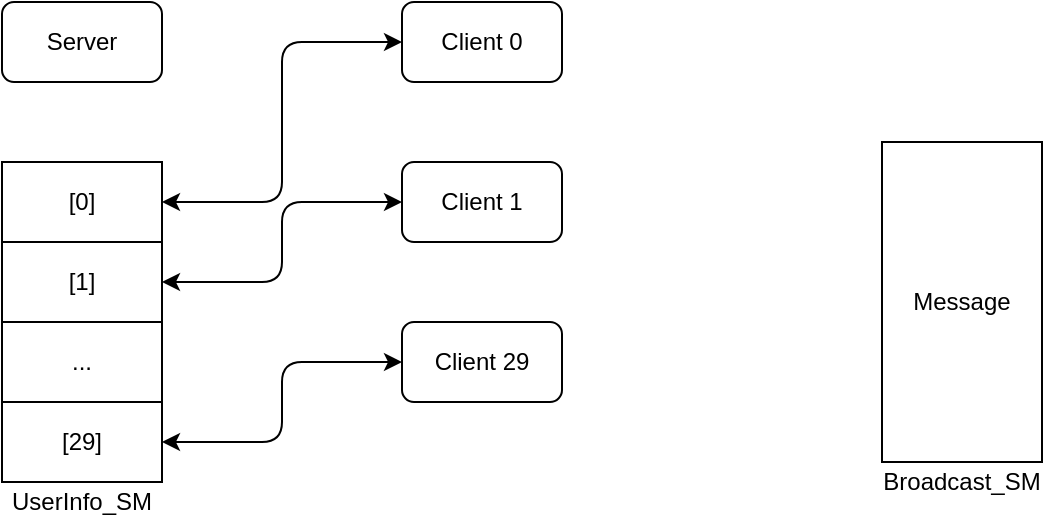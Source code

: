 <mxfile version="14.9.3" type="device" pages="3"><diagram id="ztQ8jp-wLNZFCGGMnCUg" name="Arch"><mxGraphModel dx="1038" dy="617" grid="1" gridSize="10" guides="1" tooltips="1" connect="1" arrows="1" fold="1" page="1" pageScale="1" pageWidth="827" pageHeight="1169" math="0" shadow="0"><root><mxCell id="0"/><mxCell id="1" parent="0"/><mxCell id="0wvb_rNcTNj_fXsIu4Lz-1" value="Server" style="rounded=1;whiteSpace=wrap;html=1;glass=0;sketch=0;" vertex="1" parent="1"><mxGeometry x="160" y="120" width="80" height="40" as="geometry"/></mxCell><mxCell id="0wvb_rNcTNj_fXsIu4Lz-2" value="" style="rounded=0;whiteSpace=wrap;html=1;glass=0;sketch=0;" vertex="1" parent="1"><mxGeometry x="160" y="200" width="80" height="160" as="geometry"/></mxCell><mxCell id="0wvb_rNcTNj_fXsIu4Lz-3" value="UserInfo_SM" style="text;html=1;strokeColor=none;fillColor=none;align=center;verticalAlign=middle;whiteSpace=wrap;rounded=0;glass=0;sketch=0;" vertex="1" parent="1"><mxGeometry x="160" y="360" width="80" height="20" as="geometry"/></mxCell><mxCell id="0wvb_rNcTNj_fXsIu4Lz-4" value="[0]" style="rounded=0;whiteSpace=wrap;html=1;glass=0;sketch=0;" vertex="1" parent="1"><mxGeometry x="160" y="200" width="80" height="40" as="geometry"/></mxCell><mxCell id="0wvb_rNcTNj_fXsIu4Lz-5" value="[1]" style="rounded=0;whiteSpace=wrap;html=1;glass=0;sketch=0;" vertex="1" parent="1"><mxGeometry x="160" y="240" width="80" height="40" as="geometry"/></mxCell><mxCell id="0wvb_rNcTNj_fXsIu4Lz-6" value="..." style="rounded=0;whiteSpace=wrap;html=1;glass=0;sketch=0;" vertex="1" parent="1"><mxGeometry x="160" y="280" width="80" height="40" as="geometry"/></mxCell><mxCell id="0wvb_rNcTNj_fXsIu4Lz-7" value="[29]" style="rounded=0;whiteSpace=wrap;html=1;glass=0;sketch=0;" vertex="1" parent="1"><mxGeometry x="160" y="320" width="80" height="40" as="geometry"/></mxCell><mxCell id="0wvb_rNcTNj_fXsIu4Lz-8" value="Client 0" style="rounded=1;whiteSpace=wrap;html=1;glass=0;sketch=0;" vertex="1" parent="1"><mxGeometry x="360" y="120" width="80" height="40" as="geometry"/></mxCell><mxCell id="0wvb_rNcTNj_fXsIu4Lz-9" value="Client 1" style="rounded=1;whiteSpace=wrap;html=1;glass=0;sketch=0;" vertex="1" parent="1"><mxGeometry x="360" y="200" width="80" height="40" as="geometry"/></mxCell><mxCell id="0wvb_rNcTNj_fXsIu4Lz-10" value="Client 29" style="rounded=1;whiteSpace=wrap;html=1;glass=0;sketch=0;" vertex="1" parent="1"><mxGeometry x="360" y="280" width="80" height="40" as="geometry"/></mxCell><mxCell id="0wvb_rNcTNj_fXsIu4Lz-11" value="" style="endArrow=classic;startArrow=classic;html=1;entryX=0;entryY=0.5;entryDx=0;entryDy=0;exitX=1;exitY=0.5;exitDx=0;exitDy=0;edgeStyle=orthogonalEdgeStyle;" edge="1" parent="1" source="0wvb_rNcTNj_fXsIu4Lz-4" target="0wvb_rNcTNj_fXsIu4Lz-8"><mxGeometry width="50" height="50" relative="1" as="geometry"><mxPoint x="390" y="340" as="sourcePoint"/><mxPoint x="440" y="290" as="targetPoint"/></mxGeometry></mxCell><mxCell id="0wvb_rNcTNj_fXsIu4Lz-12" value="" style="endArrow=classic;startArrow=classic;html=1;entryX=0;entryY=0.5;entryDx=0;entryDy=0;exitX=1;exitY=0.5;exitDx=0;exitDy=0;edgeStyle=orthogonalEdgeStyle;" edge="1" parent="1" source="0wvb_rNcTNj_fXsIu4Lz-5" target="0wvb_rNcTNj_fXsIu4Lz-9"><mxGeometry width="50" height="50" relative="1" as="geometry"><mxPoint x="250" y="230" as="sourcePoint"/><mxPoint x="370" y="150" as="targetPoint"/></mxGeometry></mxCell><mxCell id="0wvb_rNcTNj_fXsIu4Lz-13" value="" style="endArrow=classic;startArrow=classic;html=1;entryX=0;entryY=0.5;entryDx=0;entryDy=0;exitX=1;exitY=0.5;exitDx=0;exitDy=0;edgeStyle=orthogonalEdgeStyle;" edge="1" parent="1" source="0wvb_rNcTNj_fXsIu4Lz-7" target="0wvb_rNcTNj_fXsIu4Lz-10"><mxGeometry width="50" height="50" relative="1" as="geometry"><mxPoint x="250" y="270" as="sourcePoint"/><mxPoint x="370" y="230" as="targetPoint"/></mxGeometry></mxCell><mxCell id="d3LmzU1sygrZS3-xahMW-1" value="Message" style="rounded=0;whiteSpace=wrap;html=1;glass=0;sketch=0;" vertex="1" parent="1"><mxGeometry x="600" y="190" width="80" height="160" as="geometry"/></mxCell><mxCell id="d3LmzU1sygrZS3-xahMW-2" value="Broadcast_SM" style="text;html=1;strokeColor=none;fillColor=none;align=center;verticalAlign=middle;whiteSpace=wrap;rounded=0;glass=0;sketch=0;" vertex="1" parent="1"><mxGeometry x="600" y="350" width="80" height="20" as="geometry"/></mxCell></root></mxGraphModel></diagram><diagram id="RaOg61kM_tMvtl5a4o-I" name="Broadcast"><mxGraphModel dx="1038" dy="617" grid="1" gridSize="10" guides="1" tooltips="1" connect="1" arrows="1" fold="1" page="1" pageScale="1" pageWidth="827" pageHeight="1169" math="0" shadow="0"><root><mxCell id="gN6ypUjv7BqEdY-IQkEZ-0"/><mxCell id="gN6ypUjv7BqEdY-IQkEZ-1" parent="gN6ypUjv7BqEdY-IQkEZ-0"/><mxCell id="VktEYVi3N_iDKURoangl-0" value="Server" style="rounded=1;whiteSpace=wrap;html=1;glass=0;sketch=0;" vertex="1" parent="gN6ypUjv7BqEdY-IQkEZ-1"><mxGeometry x="160" y="120" width="80" height="40" as="geometry"/></mxCell><mxCell id="VktEYVi3N_iDKURoangl-1" value="" style="rounded=0;whiteSpace=wrap;html=1;glass=0;sketch=0;" vertex="1" parent="gN6ypUjv7BqEdY-IQkEZ-1"><mxGeometry x="160" y="200" width="80" height="160" as="geometry"/></mxCell><mxCell id="VktEYVi3N_iDKURoangl-2" value="UserInfo_SM" style="text;html=1;strokeColor=none;fillColor=none;align=center;verticalAlign=middle;whiteSpace=wrap;rounded=0;glass=0;sketch=0;" vertex="1" parent="gN6ypUjv7BqEdY-IQkEZ-1"><mxGeometry x="160" y="360" width="80" height="20" as="geometry"/></mxCell><mxCell id="VktEYVi3N_iDKURoangl-3" value="[0]" style="rounded=0;whiteSpace=wrap;html=1;glass=0;sketch=0;" vertex="1" parent="gN6ypUjv7BqEdY-IQkEZ-1"><mxGeometry x="160" y="200" width="80" height="40" as="geometry"/></mxCell><mxCell id="VktEYVi3N_iDKURoangl-4" value="[1]" style="rounded=0;whiteSpace=wrap;html=1;glass=0;sketch=0;" vertex="1" parent="gN6ypUjv7BqEdY-IQkEZ-1"><mxGeometry x="160" y="240" width="80" height="40" as="geometry"/></mxCell><mxCell id="VktEYVi3N_iDKURoangl-5" value="..." style="rounded=0;whiteSpace=wrap;html=1;glass=0;sketch=0;" vertex="1" parent="gN6ypUjv7BqEdY-IQkEZ-1"><mxGeometry x="160" y="280" width="80" height="40" as="geometry"/></mxCell><mxCell id="VktEYVi3N_iDKURoangl-6" value="[29]" style="rounded=0;whiteSpace=wrap;html=1;glass=0;sketch=0;" vertex="1" parent="gN6ypUjv7BqEdY-IQkEZ-1"><mxGeometry x="160" y="320" width="80" height="40" as="geometry"/></mxCell><mxCell id="VktEYVi3N_iDKURoangl-7" value="Client 0" style="rounded=1;whiteSpace=wrap;html=1;glass=0;sketch=0;" vertex="1" parent="gN6ypUjv7BqEdY-IQkEZ-1"><mxGeometry x="360" y="120" width="80" height="40" as="geometry"/></mxCell><mxCell id="VktEYVi3N_iDKURoangl-8" value="Client 1" style="rounded=1;whiteSpace=wrap;html=1;glass=0;sketch=0;" vertex="1" parent="gN6ypUjv7BqEdY-IQkEZ-1"><mxGeometry x="360" y="200" width="80" height="40" as="geometry"/></mxCell><mxCell id="VktEYVi3N_iDKURoangl-9" value="Client 29" style="rounded=1;whiteSpace=wrap;html=1;glass=0;sketch=0;" vertex="1" parent="gN6ypUjv7BqEdY-IQkEZ-1"><mxGeometry x="360" y="280" width="80" height="40" as="geometry"/></mxCell><mxCell id="VktEYVi3N_iDKURoangl-13" value="" style="endArrow=classic;html=1;exitX=0.5;exitY=0;exitDx=0;exitDy=0;entryX=0.5;entryY=0;entryDx=0;entryDy=0;edgeStyle=orthogonalEdgeStyle;" edge="1" parent="gN6ypUjv7BqEdY-IQkEZ-1" source="VktEYVi3N_iDKURoangl-0" target="VktEYVi3N_iDKURoangl-7"><mxGeometry width="50" height="50" relative="1" as="geometry"><mxPoint x="190" y="70" as="sourcePoint"/><mxPoint x="430" y="50" as="targetPoint"/><Array as="points"><mxPoint x="200" y="90"/><mxPoint x="400" y="90"/></Array></mxGeometry></mxCell><mxCell id="VktEYVi3N_iDKURoangl-14" value="" style="endArrow=classic;html=1;exitX=0.5;exitY=0;exitDx=0;exitDy=0;entryX=0.5;entryY=0;entryDx=0;entryDy=0;edgeStyle=orthogonalEdgeStyle;" edge="1" parent="gN6ypUjv7BqEdY-IQkEZ-1" source="VktEYVi3N_iDKURoangl-0" target="VktEYVi3N_iDKURoangl-8"><mxGeometry width="50" height="50" relative="1" as="geometry"><mxPoint x="210" y="130" as="sourcePoint"/><mxPoint x="410" y="130" as="targetPoint"/><Array as="points"><mxPoint x="200" y="100"/><mxPoint x="320" y="100"/><mxPoint x="320" y="180"/><mxPoint x="400" y="180"/></Array></mxGeometry></mxCell><mxCell id="VktEYVi3N_iDKURoangl-15" value="" style="endArrow=classic;html=1;exitX=0.5;exitY=0;exitDx=0;exitDy=0;entryX=0.5;entryY=0;entryDx=0;entryDy=0;edgeStyle=orthogonalEdgeStyle;" edge="1" parent="gN6ypUjv7BqEdY-IQkEZ-1" target="VktEYVi3N_iDKURoangl-9"><mxGeometry width="50" height="50" relative="1" as="geometry"><mxPoint x="200" y="120" as="sourcePoint"/><mxPoint x="400" y="200" as="targetPoint"/><Array as="points"><mxPoint x="200" y="110"/><mxPoint x="280" y="110"/><mxPoint x="280" y="260"/><mxPoint x="400" y="260"/></Array></mxGeometry></mxCell><mxCell id="VktEYVi3N_iDKURoangl-16" value="3. Send signal SIGUSR1" style="text;html=1;strokeColor=none;fillColor=none;align=center;verticalAlign=middle;whiteSpace=wrap;rounded=0;glass=0;sketch=0;" vertex="1" parent="gN6ypUjv7BqEdY-IQkEZ-1"><mxGeometry x="200" y="70" width="200" height="20" as="geometry"/></mxCell><mxCell id="VktEYVi3N_iDKURoangl-17" value="Message" style="rounded=0;whiteSpace=wrap;html=1;glass=0;sketch=0;" vertex="1" parent="gN6ypUjv7BqEdY-IQkEZ-1"><mxGeometry x="600" y="190" width="80" height="160" as="geometry"/></mxCell><mxCell id="VktEYVi3N_iDKURoangl-18" value="Broadcast_SM" style="text;html=1;strokeColor=none;fillColor=none;align=center;verticalAlign=middle;whiteSpace=wrap;rounded=0;glass=0;sketch=0;" vertex="1" parent="gN6ypUjv7BqEdY-IQkEZ-1"><mxGeometry x="600" y="350" width="80" height="20" as="geometry"/></mxCell><mxCell id="VktEYVi3N_iDKURoangl-23" value="" style="endArrow=classic;html=1;exitX=0.25;exitY=0;exitDx=0;exitDy=0;edgeStyle=orthogonalEdgeStyle;entryX=0.5;entryY=0;entryDx=0;entryDy=0;" edge="1" parent="gN6ypUjv7BqEdY-IQkEZ-1" source="VktEYVi3N_iDKURoangl-0" target="VktEYVi3N_iDKURoangl-17"><mxGeometry width="50" height="50" relative="1" as="geometry"><mxPoint x="210" y="130" as="sourcePoint"/><mxPoint x="520" y="180" as="targetPoint"/><Array as="points"><mxPoint x="180" y="60"/><mxPoint x="640" y="60"/></Array></mxGeometry></mxCell><mxCell id="VktEYVi3N_iDKURoangl-24" value="1. Write Message" style="text;html=1;strokeColor=none;fillColor=none;align=center;verticalAlign=middle;whiteSpace=wrap;rounded=0;glass=0;sketch=0;" vertex="1" parent="gN6ypUjv7BqEdY-IQkEZ-1"><mxGeometry x="180" y="40" width="340" height="20" as="geometry"/></mxCell><mxCell id="VktEYVi3N_iDKURoangl-25" value="" style="endArrow=classic;html=1;exitX=1;exitY=0.5;exitDx=0;exitDy=0;entryX=0;entryY=0.5;entryDx=0;entryDy=0;edgeStyle=orthogonalEdgeStyle;" edge="1" parent="gN6ypUjv7BqEdY-IQkEZ-1" source="VktEYVi3N_iDKURoangl-7" target="VktEYVi3N_iDKURoangl-17"><mxGeometry width="50" height="50" relative="1" as="geometry"><mxPoint x="570" y="170" as="sourcePoint"/><mxPoint x="770" y="170" as="targetPoint"/><Array as="points"><mxPoint x="530" y="140"/><mxPoint x="530" y="270"/></Array></mxGeometry></mxCell><mxCell id="VktEYVi3N_iDKURoangl-27" value="" style="endArrow=classic;html=1;exitX=1;exitY=0.5;exitDx=0;exitDy=0;edgeStyle=orthogonalEdgeStyle;" edge="1" parent="gN6ypUjv7BqEdY-IQkEZ-1" source="VktEYVi3N_iDKURoangl-8"><mxGeometry width="50" height="50" relative="1" as="geometry"><mxPoint x="450" y="150" as="sourcePoint"/><mxPoint x="600" y="270" as="targetPoint"/><Array as="points"><mxPoint x="530" y="220"/><mxPoint x="530" y="270"/></Array></mxGeometry></mxCell><mxCell id="VktEYVi3N_iDKURoangl-28" value="" style="endArrow=classic;html=1;exitX=1;exitY=0.5;exitDx=0;exitDy=0;edgeStyle=orthogonalEdgeStyle;entryX=0;entryY=0.5;entryDx=0;entryDy=0;" edge="1" parent="gN6ypUjv7BqEdY-IQkEZ-1" target="VktEYVi3N_iDKURoangl-17"><mxGeometry width="50" height="50" relative="1" as="geometry"><mxPoint x="440" y="300" as="sourcePoint"/><mxPoint x="480" y="350" as="targetPoint"/><Array as="points"><mxPoint x="530" y="300"/><mxPoint x="530" y="270"/></Array></mxGeometry></mxCell><mxCell id="VktEYVi3N_iDKURoangl-29" value="4. Read Message" style="text;html=1;strokeColor=none;fillColor=none;align=center;verticalAlign=middle;whiteSpace=wrap;rounded=0;glass=0;sketch=0;" vertex="1" parent="gN6ypUjv7BqEdY-IQkEZ-1"><mxGeometry x="440" y="300" width="150" height="20" as="geometry"/></mxCell><mxCell id="KhmuvnJpshr-bORG_6BM-0" value="" style="endArrow=classic;html=1;exitX=0;exitY=0.5;exitDx=0;exitDy=0;entryX=0;entryY=0.5;entryDx=0;entryDy=0;edgeStyle=orthogonalEdgeStyle;" edge="1" parent="gN6ypUjv7BqEdY-IQkEZ-1" source="VktEYVi3N_iDKURoangl-0" target="VktEYVi3N_iDKURoangl-3"><mxGeometry width="50" height="50" relative="1" as="geometry"><mxPoint x="120" y="170" as="sourcePoint"/><mxPoint x="320" y="330" as="targetPoint"/><Array as="points"><mxPoint x="80" y="140"/><mxPoint x="80" y="220"/></Array></mxGeometry></mxCell><mxCell id="KhmuvnJpshr-bORG_6BM-1" value="" style="endArrow=classic;html=1;exitX=0;exitY=0.5;exitDx=0;exitDy=0;edgeStyle=orthogonalEdgeStyle;" edge="1" parent="gN6ypUjv7BqEdY-IQkEZ-1"><mxGeometry width="50" height="50" relative="1" as="geometry"><mxPoint x="160" y="140" as="sourcePoint"/><mxPoint x="160" y="260" as="targetPoint"/><Array as="points"><mxPoint x="80" y="140"/><mxPoint x="80" y="260"/></Array></mxGeometry></mxCell><mxCell id="KhmuvnJpshr-bORG_6BM-2" value="" style="endArrow=classic;html=1;exitX=0;exitY=0.5;exitDx=0;exitDy=0;edgeStyle=orthogonalEdgeStyle;entryX=0;entryY=0.5;entryDx=0;entryDy=0;" edge="1" parent="gN6ypUjv7BqEdY-IQkEZ-1" target="VktEYVi3N_iDKURoangl-6"><mxGeometry width="50" height="50" relative="1" as="geometry"><mxPoint x="160" y="140" as="sourcePoint"/><mxPoint x="160" y="260" as="targetPoint"/><Array as="points"><mxPoint x="80" y="140"/><mxPoint x="80" y="340"/></Array></mxGeometry></mxCell><mxCell id="KhmuvnJpshr-bORG_6BM-3" value="2. Get client pid" style="text;html=1;strokeColor=none;fillColor=none;align=center;verticalAlign=middle;whiteSpace=wrap;rounded=0;glass=0;sketch=0;" vertex="1" parent="gN6ypUjv7BqEdY-IQkEZ-1"><mxGeometry x="70" y="120" width="90" height="20" as="geometry"/></mxCell></root></mxGraphModel></diagram><diagram id="udYodNbe7nGKXr3uAdj9" name="Yell"><mxGraphModel dx="1038" dy="617" grid="1" gridSize="10" guides="1" tooltips="1" connect="1" arrows="1" fold="1" page="1" pageScale="1" pageWidth="827" pageHeight="1169" math="0" shadow="0"><root><mxCell id="6VNX-fs79_UBOAByixTX-0"/><mxCell id="6VNX-fs79_UBOAByixTX-1" parent="6VNX-fs79_UBOAByixTX-0"/><mxCell id="3rBEM1Vwop7A2pzbzczk-0" value="Server" style="rounded=1;whiteSpace=wrap;html=1;glass=0;sketch=0;" vertex="1" parent="6VNX-fs79_UBOAByixTX-1"><mxGeometry x="160" y="120" width="80" height="40" as="geometry"/></mxCell><mxCell id="3rBEM1Vwop7A2pzbzczk-1" value="" style="rounded=0;whiteSpace=wrap;html=1;glass=0;sketch=0;" vertex="1" parent="6VNX-fs79_UBOAByixTX-1"><mxGeometry x="160" y="200" width="80" height="160" as="geometry"/></mxCell><mxCell id="3rBEM1Vwop7A2pzbzczk-2" value="UserInfo_SM" style="text;html=1;strokeColor=none;fillColor=none;align=center;verticalAlign=middle;whiteSpace=wrap;rounded=0;glass=0;sketch=0;" vertex="1" parent="6VNX-fs79_UBOAByixTX-1"><mxGeometry x="160" y="360" width="80" height="20" as="geometry"/></mxCell><mxCell id="3rBEM1Vwop7A2pzbzczk-3" value="[0]" style="rounded=0;whiteSpace=wrap;html=1;glass=0;sketch=0;" vertex="1" parent="6VNX-fs79_UBOAByixTX-1"><mxGeometry x="160" y="200" width="80" height="40" as="geometry"/></mxCell><mxCell id="3rBEM1Vwop7A2pzbzczk-4" value="[1]" style="rounded=0;whiteSpace=wrap;html=1;glass=0;sketch=0;" vertex="1" parent="6VNX-fs79_UBOAByixTX-1"><mxGeometry x="160" y="240" width="80" height="40" as="geometry"/></mxCell><mxCell id="3rBEM1Vwop7A2pzbzczk-5" value="..." style="rounded=0;whiteSpace=wrap;html=1;glass=0;sketch=0;" vertex="1" parent="6VNX-fs79_UBOAByixTX-1"><mxGeometry x="160" y="280" width="80" height="40" as="geometry"/></mxCell><mxCell id="3rBEM1Vwop7A2pzbzczk-6" value="[29]" style="rounded=0;whiteSpace=wrap;html=1;glass=0;sketch=0;" vertex="1" parent="6VNX-fs79_UBOAByixTX-1"><mxGeometry x="160" y="320" width="80" height="40" as="geometry"/></mxCell><mxCell id="3rBEM1Vwop7A2pzbzczk-7" value="Client 0" style="rounded=1;whiteSpace=wrap;html=1;glass=0;sketch=0;" vertex="1" parent="6VNX-fs79_UBOAByixTX-1"><mxGeometry x="360" y="120" width="80" height="40" as="geometry"/></mxCell><mxCell id="3rBEM1Vwop7A2pzbzczk-8" value="Client 1" style="rounded=1;whiteSpace=wrap;html=1;glass=0;sketch=0;" vertex="1" parent="6VNX-fs79_UBOAByixTX-1"><mxGeometry x="360" y="200" width="80" height="40" as="geometry"/></mxCell><mxCell id="3rBEM1Vwop7A2pzbzczk-9" value="Client 29" style="rounded=1;whiteSpace=wrap;html=1;glass=0;sketch=0;" vertex="1" parent="6VNX-fs79_UBOAByixTX-1"><mxGeometry x="360" y="280" width="80" height="40" as="geometry"/></mxCell><mxCell id="3rBEM1Vwop7A2pzbzczk-10" value="" style="endArrow=none;html=1;exitX=0;exitY=0.5;exitDx=0;exitDy=0;edgeStyle=orthogonalEdgeStyle;endFill=0;startArrow=classic;startFill=1;" edge="1" parent="6VNX-fs79_UBOAByixTX-1" source="3rBEM1Vwop7A2pzbzczk-8"><mxGeometry width="50" height="50" relative="1" as="geometry"><mxPoint x="190" y="70" as="sourcePoint"/><mxPoint x="360" y="140" as="targetPoint"/><Array as="points"><mxPoint x="300" y="220"/><mxPoint x="300" y="140"/></Array></mxGeometry></mxCell><mxCell id="3rBEM1Vwop7A2pzbzczk-13" value="3. Send signal SIGUSR1" style="text;html=1;strokeColor=none;fillColor=none;align=center;verticalAlign=middle;whiteSpace=wrap;rounded=0;glass=0;sketch=0;" vertex="1" parent="6VNX-fs79_UBOAByixTX-1"><mxGeometry x="270" y="110" width="90" height="20" as="geometry"/></mxCell><mxCell id="3rBEM1Vwop7A2pzbzczk-14" value="Message" style="rounded=0;whiteSpace=wrap;html=1;glass=0;sketch=0;" vertex="1" parent="6VNX-fs79_UBOAByixTX-1"><mxGeometry x="600" y="190" width="80" height="160" as="geometry"/></mxCell><mxCell id="3rBEM1Vwop7A2pzbzczk-15" value="Broadcast_SM" style="text;html=1;strokeColor=none;fillColor=none;align=center;verticalAlign=middle;whiteSpace=wrap;rounded=0;glass=0;sketch=0;" vertex="1" parent="6VNX-fs79_UBOAByixTX-1"><mxGeometry x="600" y="350" width="80" height="20" as="geometry"/></mxCell><mxCell id="3rBEM1Vwop7A2pzbzczk-18" value="" style="endArrow=classic;html=1;exitX=1;exitY=0.5;exitDx=0;exitDy=0;entryX=0.5;entryY=0;entryDx=0;entryDy=0;edgeStyle=orthogonalEdgeStyle;" edge="1" parent="6VNX-fs79_UBOAByixTX-1" source="3rBEM1Vwop7A2pzbzczk-7" target="3rBEM1Vwop7A2pzbzczk-14"><mxGeometry width="50" height="50" relative="1" as="geometry"><mxPoint x="570" y="170" as="sourcePoint"/><mxPoint x="770" y="170" as="targetPoint"/><Array as="points"><mxPoint x="640" y="140"/></Array></mxGeometry></mxCell><mxCell id="3rBEM1Vwop7A2pzbzczk-22" value="1. Write Message" style="text;html=1;strokeColor=none;fillColor=none;align=center;verticalAlign=middle;whiteSpace=wrap;rounded=0;glass=0;sketch=0;" vertex="1" parent="6VNX-fs79_UBOAByixTX-1"><mxGeometry x="440" y="120" width="160" height="20" as="geometry"/></mxCell><mxCell id="-XCfv3XWpLAPyqRKMEGH-0" value="" style="endArrow=none;html=1;entryX=0;entryY=0.5;entryDx=0;entryDy=0;edgeStyle=orthogonalEdgeStyle;endFill=0;startArrow=classic;startFill=1;" edge="1" parent="6VNX-fs79_UBOAByixTX-1" target="3rBEM1Vwop7A2pzbzczk-7"><mxGeometry width="50" height="50" relative="1" as="geometry"><mxPoint x="360" y="300" as="sourcePoint"/><mxPoint x="400" y="120" as="targetPoint"/><Array as="points"><mxPoint x="300" y="300"/><mxPoint x="300" y="140"/></Array></mxGeometry></mxCell><mxCell id="EDfATnuBFgomKoNXbLSA-0" value="" style="endArrow=classic;html=1;entryX=0;entryY=0.5;entryDx=0;entryDy=0;edgeStyle=orthogonalEdgeStyle;" edge="1" parent="6VNX-fs79_UBOAByixTX-1"><mxGeometry width="50" height="50" relative="1" as="geometry"><mxPoint x="400" y="120" as="sourcePoint"/><mxPoint x="160" y="220" as="targetPoint"/><Array as="points"><mxPoint x="400" y="100"/><mxPoint x="80" y="100"/><mxPoint x="80" y="220"/></Array></mxGeometry></mxCell><mxCell id="EDfATnuBFgomKoNXbLSA-1" value="" style="endArrow=classic;html=1;edgeStyle=orthogonalEdgeStyle;" edge="1" parent="6VNX-fs79_UBOAByixTX-1"><mxGeometry width="50" height="50" relative="1" as="geometry"><mxPoint x="400" y="120" as="sourcePoint"/><mxPoint x="160" y="260" as="targetPoint"/><Array as="points"><mxPoint x="400" y="100"/><mxPoint x="80" y="100"/><mxPoint x="80" y="260"/></Array></mxGeometry></mxCell><mxCell id="EDfATnuBFgomKoNXbLSA-2" value="" style="endArrow=classic;html=1;edgeStyle=orthogonalEdgeStyle;entryX=0;entryY=0.5;entryDx=0;entryDy=0;exitX=0.5;exitY=0;exitDx=0;exitDy=0;" edge="1" parent="6VNX-fs79_UBOAByixTX-1" source="3rBEM1Vwop7A2pzbzczk-7"><mxGeometry width="50" height="50" relative="1" as="geometry"><mxPoint x="150" y="60" as="sourcePoint"/><mxPoint x="160" y="340" as="targetPoint"/><Array as="points"><mxPoint x="400" y="100"/><mxPoint x="80" y="100"/><mxPoint x="80" y="340"/></Array></mxGeometry></mxCell><mxCell id="EDfATnuBFgomKoNXbLSA-3" value="2. Get client pid" style="text;html=1;strokeColor=none;fillColor=none;align=center;verticalAlign=middle;whiteSpace=wrap;rounded=0;glass=0;sketch=0;" vertex="1" parent="6VNX-fs79_UBOAByixTX-1"><mxGeometry x="80" y="80" width="320" height="20" as="geometry"/></mxCell><mxCell id="FrTLsI7wH2Y7n5d40m5k-0" value="" style="endArrow=classic;html=1;exitX=1;exitY=0.5;exitDx=0;exitDy=0;edgeStyle=orthogonalEdgeStyle;" edge="1" parent="6VNX-fs79_UBOAByixTX-1"><mxGeometry width="50" height="50" relative="1" as="geometry"><mxPoint x="440" y="220" as="sourcePoint"/><mxPoint x="600" y="270" as="targetPoint"/><Array as="points"><mxPoint x="530" y="220"/><mxPoint x="530" y="270"/></Array></mxGeometry></mxCell><mxCell id="FrTLsI7wH2Y7n5d40m5k-1" value="" style="endArrow=classic;html=1;exitX=1;exitY=0.5;exitDx=0;exitDy=0;edgeStyle=orthogonalEdgeStyle;entryX=0;entryY=0.5;entryDx=0;entryDy=0;" edge="1" parent="6VNX-fs79_UBOAByixTX-1"><mxGeometry width="50" height="50" relative="1" as="geometry"><mxPoint x="440" y="300" as="sourcePoint"/><mxPoint x="600" y="270" as="targetPoint"/><Array as="points"><mxPoint x="530" y="300"/><mxPoint x="530" y="270"/></Array></mxGeometry></mxCell><mxCell id="FrTLsI7wH2Y7n5d40m5k-2" value="4. Read Message" style="text;html=1;strokeColor=none;fillColor=none;align=center;verticalAlign=middle;whiteSpace=wrap;rounded=0;glass=0;sketch=0;" vertex="1" parent="6VNX-fs79_UBOAByixTX-1"><mxGeometry x="440" y="300" width="150" height="20" as="geometry"/></mxCell></root></mxGraphModel></diagram></mxfile>